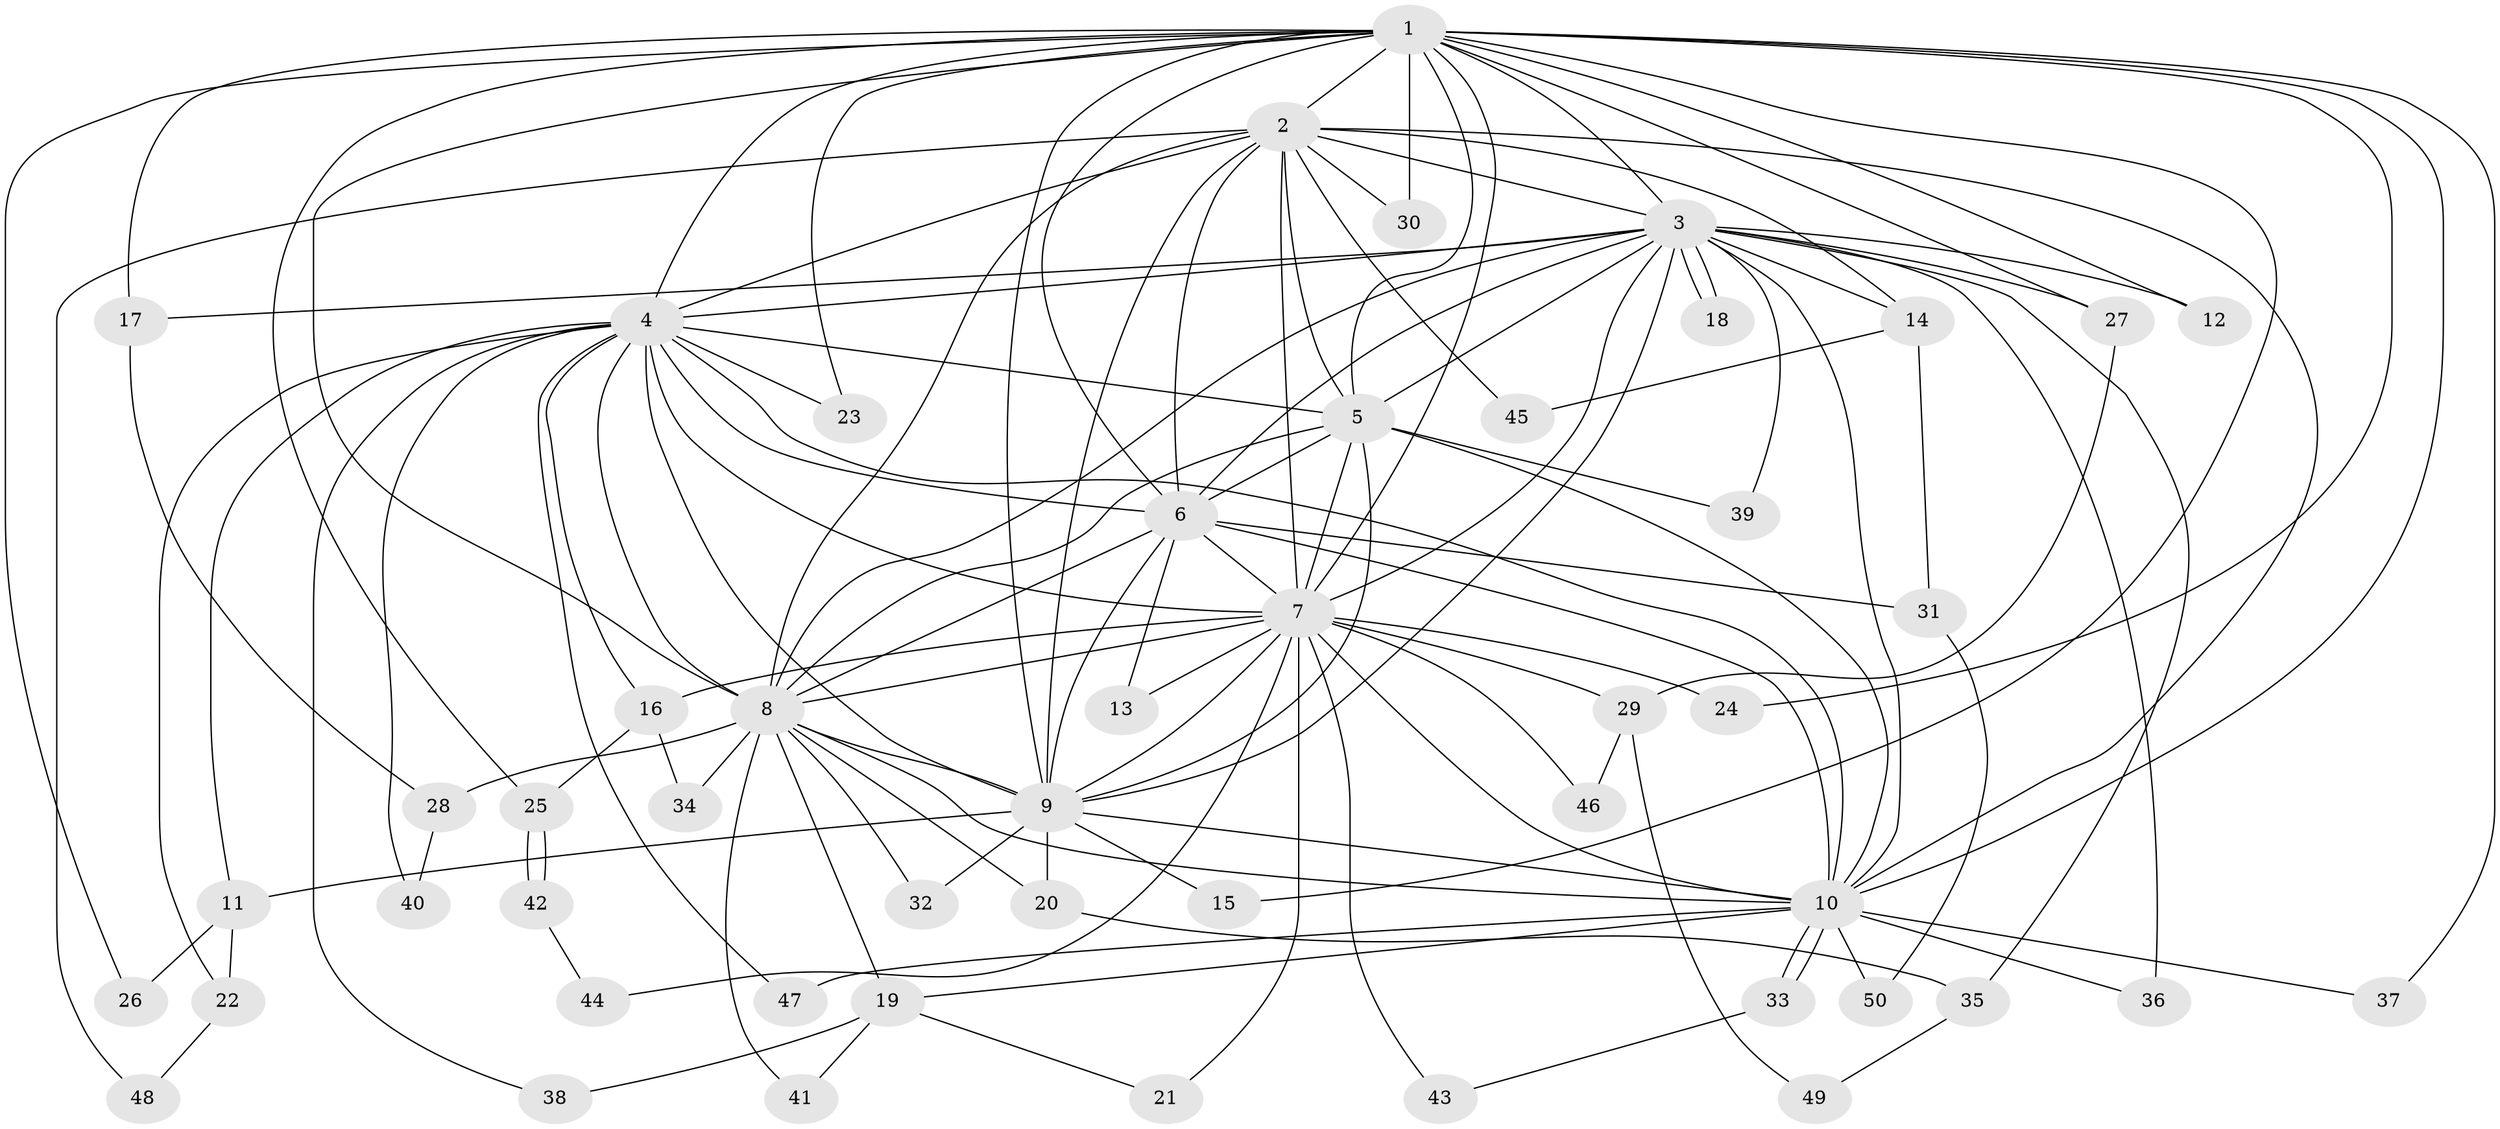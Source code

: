 // Generated by graph-tools (version 1.1) at 2025/01/03/09/25 03:01:16]
// undirected, 50 vertices, 125 edges
graph export_dot {
graph [start="1"]
  node [color=gray90,style=filled];
  1;
  2;
  3;
  4;
  5;
  6;
  7;
  8;
  9;
  10;
  11;
  12;
  13;
  14;
  15;
  16;
  17;
  18;
  19;
  20;
  21;
  22;
  23;
  24;
  25;
  26;
  27;
  28;
  29;
  30;
  31;
  32;
  33;
  34;
  35;
  36;
  37;
  38;
  39;
  40;
  41;
  42;
  43;
  44;
  45;
  46;
  47;
  48;
  49;
  50;
  1 -- 2;
  1 -- 3;
  1 -- 4;
  1 -- 5;
  1 -- 6;
  1 -- 7;
  1 -- 8;
  1 -- 9;
  1 -- 10;
  1 -- 12;
  1 -- 15;
  1 -- 17;
  1 -- 23;
  1 -- 24;
  1 -- 25;
  1 -- 26;
  1 -- 27;
  1 -- 30;
  1 -- 37;
  2 -- 3;
  2 -- 4;
  2 -- 5;
  2 -- 6;
  2 -- 7;
  2 -- 8;
  2 -- 9;
  2 -- 10;
  2 -- 14;
  2 -- 30;
  2 -- 45;
  2 -- 48;
  3 -- 4;
  3 -- 5;
  3 -- 6;
  3 -- 7;
  3 -- 8;
  3 -- 9;
  3 -- 10;
  3 -- 12;
  3 -- 14;
  3 -- 17;
  3 -- 18;
  3 -- 18;
  3 -- 27;
  3 -- 35;
  3 -- 36;
  3 -- 39;
  4 -- 5;
  4 -- 6;
  4 -- 7;
  4 -- 8;
  4 -- 9;
  4 -- 10;
  4 -- 11;
  4 -- 16;
  4 -- 22;
  4 -- 23;
  4 -- 38;
  4 -- 40;
  4 -- 47;
  5 -- 6;
  5 -- 7;
  5 -- 8;
  5 -- 9;
  5 -- 10;
  5 -- 39;
  6 -- 7;
  6 -- 8;
  6 -- 9;
  6 -- 10;
  6 -- 13;
  6 -- 31;
  7 -- 8;
  7 -- 9;
  7 -- 10;
  7 -- 13;
  7 -- 16;
  7 -- 21;
  7 -- 24;
  7 -- 29;
  7 -- 43;
  7 -- 44;
  7 -- 46;
  8 -- 9;
  8 -- 10;
  8 -- 19;
  8 -- 20;
  8 -- 28;
  8 -- 32;
  8 -- 34;
  8 -- 41;
  9 -- 10;
  9 -- 11;
  9 -- 15;
  9 -- 20;
  9 -- 32;
  10 -- 19;
  10 -- 33;
  10 -- 33;
  10 -- 36;
  10 -- 37;
  10 -- 47;
  10 -- 50;
  11 -- 22;
  11 -- 26;
  14 -- 31;
  14 -- 45;
  16 -- 25;
  16 -- 34;
  17 -- 28;
  19 -- 21;
  19 -- 38;
  19 -- 41;
  20 -- 35;
  22 -- 48;
  25 -- 42;
  25 -- 42;
  27 -- 29;
  28 -- 40;
  29 -- 46;
  29 -- 49;
  31 -- 50;
  33 -- 43;
  35 -- 49;
  42 -- 44;
}
